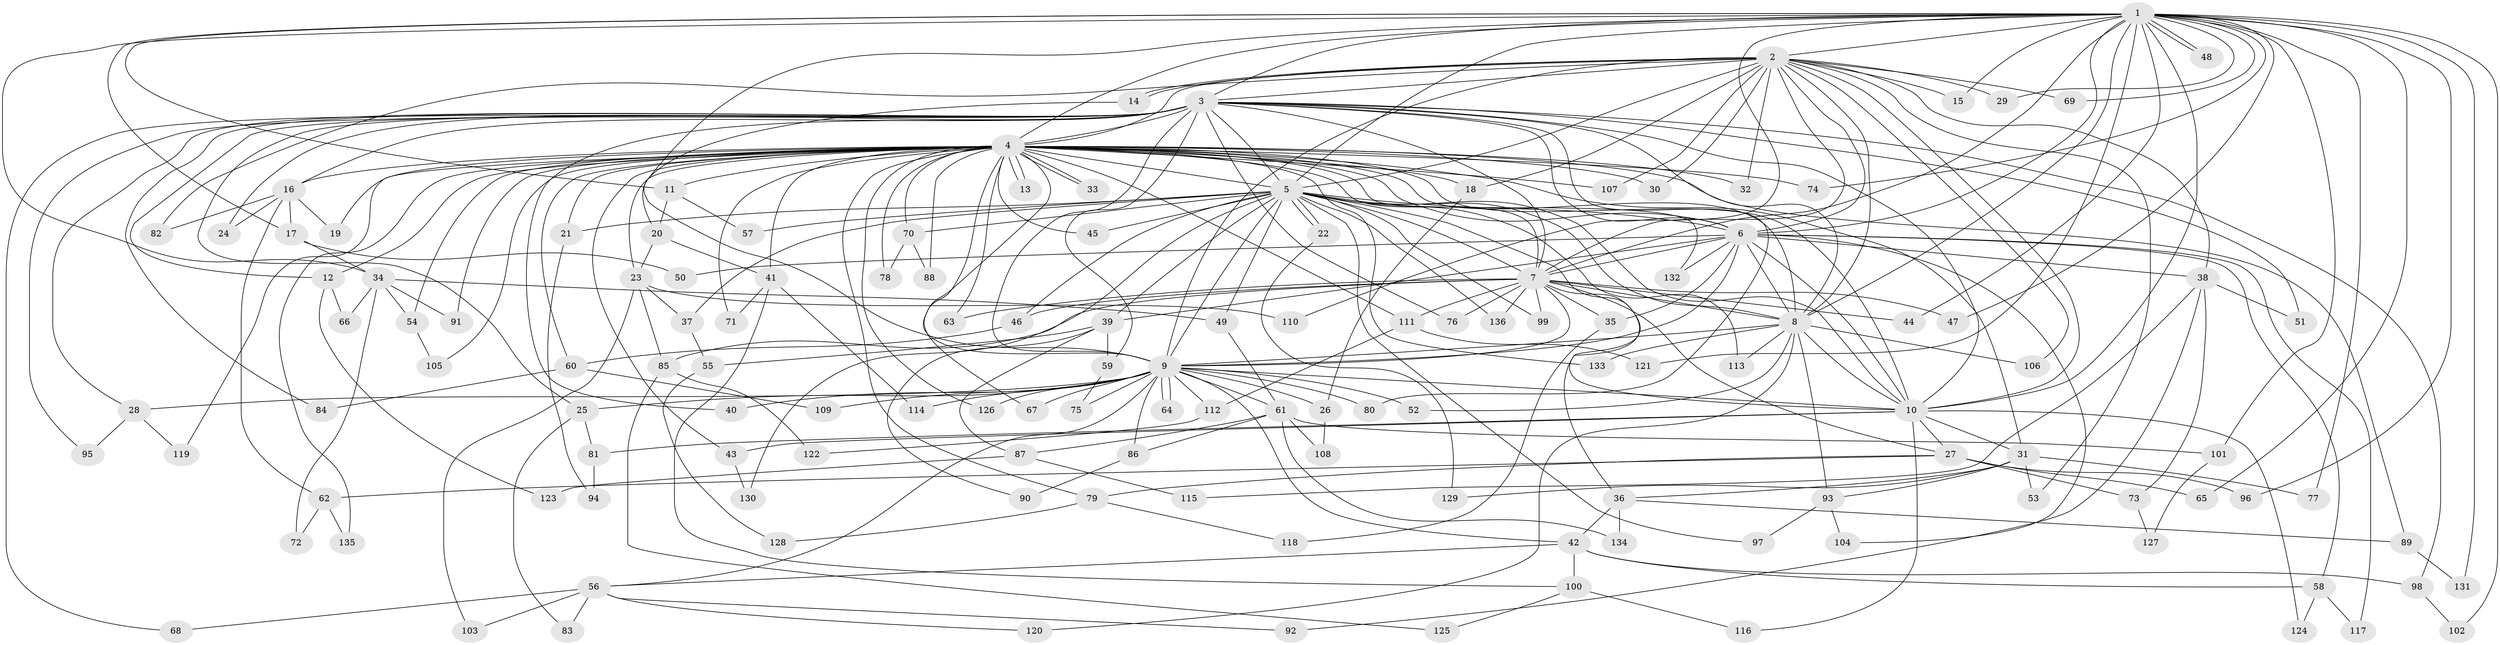 // Generated by graph-tools (version 1.1) at 2025/49/03/09/25 03:49:33]
// undirected, 136 vertices, 297 edges
graph export_dot {
graph [start="1"]
  node [color=gray90,style=filled];
  1;
  2;
  3;
  4;
  5;
  6;
  7;
  8;
  9;
  10;
  11;
  12;
  13;
  14;
  15;
  16;
  17;
  18;
  19;
  20;
  21;
  22;
  23;
  24;
  25;
  26;
  27;
  28;
  29;
  30;
  31;
  32;
  33;
  34;
  35;
  36;
  37;
  38;
  39;
  40;
  41;
  42;
  43;
  44;
  45;
  46;
  47;
  48;
  49;
  50;
  51;
  52;
  53;
  54;
  55;
  56;
  57;
  58;
  59;
  60;
  61;
  62;
  63;
  64;
  65;
  66;
  67;
  68;
  69;
  70;
  71;
  72;
  73;
  74;
  75;
  76;
  77;
  78;
  79;
  80;
  81;
  82;
  83;
  84;
  85;
  86;
  87;
  88;
  89;
  90;
  91;
  92;
  93;
  94;
  95;
  96;
  97;
  98;
  99;
  100;
  101;
  102;
  103;
  104;
  105;
  106;
  107;
  108;
  109;
  110;
  111;
  112;
  113;
  114;
  115;
  116;
  117;
  118;
  119;
  120;
  121;
  122;
  123;
  124;
  125;
  126;
  127;
  128;
  129;
  130;
  131;
  132;
  133;
  134;
  135;
  136;
  1 -- 2;
  1 -- 3;
  1 -- 4;
  1 -- 5;
  1 -- 6;
  1 -- 7;
  1 -- 8;
  1 -- 9;
  1 -- 10;
  1 -- 11;
  1 -- 15;
  1 -- 17;
  1 -- 29;
  1 -- 34;
  1 -- 44;
  1 -- 47;
  1 -- 48;
  1 -- 48;
  1 -- 65;
  1 -- 69;
  1 -- 74;
  1 -- 77;
  1 -- 96;
  1 -- 101;
  1 -- 102;
  1 -- 110;
  1 -- 121;
  1 -- 131;
  2 -- 3;
  2 -- 4;
  2 -- 5;
  2 -- 6;
  2 -- 7;
  2 -- 8;
  2 -- 9;
  2 -- 10;
  2 -- 14;
  2 -- 14;
  2 -- 15;
  2 -- 18;
  2 -- 29;
  2 -- 30;
  2 -- 32;
  2 -- 38;
  2 -- 53;
  2 -- 69;
  2 -- 82;
  2 -- 106;
  2 -- 107;
  3 -- 4;
  3 -- 5;
  3 -- 6;
  3 -- 7;
  3 -- 8;
  3 -- 9;
  3 -- 10;
  3 -- 12;
  3 -- 16;
  3 -- 24;
  3 -- 25;
  3 -- 28;
  3 -- 40;
  3 -- 51;
  3 -- 59;
  3 -- 68;
  3 -- 76;
  3 -- 80;
  3 -- 84;
  3 -- 95;
  3 -- 98;
  4 -- 5;
  4 -- 6;
  4 -- 7;
  4 -- 8;
  4 -- 9;
  4 -- 10;
  4 -- 11;
  4 -- 12;
  4 -- 13;
  4 -- 13;
  4 -- 16;
  4 -- 18;
  4 -- 19;
  4 -- 21;
  4 -- 23;
  4 -- 30;
  4 -- 31;
  4 -- 32;
  4 -- 33;
  4 -- 33;
  4 -- 41;
  4 -- 43;
  4 -- 45;
  4 -- 54;
  4 -- 60;
  4 -- 63;
  4 -- 67;
  4 -- 70;
  4 -- 71;
  4 -- 74;
  4 -- 78;
  4 -- 79;
  4 -- 88;
  4 -- 89;
  4 -- 91;
  4 -- 105;
  4 -- 107;
  4 -- 111;
  4 -- 119;
  4 -- 126;
  4 -- 132;
  4 -- 133;
  4 -- 135;
  5 -- 6;
  5 -- 7;
  5 -- 8;
  5 -- 9;
  5 -- 10;
  5 -- 21;
  5 -- 22;
  5 -- 22;
  5 -- 36;
  5 -- 37;
  5 -- 39;
  5 -- 45;
  5 -- 46;
  5 -- 49;
  5 -- 57;
  5 -- 70;
  5 -- 97;
  5 -- 99;
  5 -- 113;
  5 -- 130;
  5 -- 136;
  6 -- 7;
  6 -- 8;
  6 -- 9;
  6 -- 10;
  6 -- 35;
  6 -- 38;
  6 -- 39;
  6 -- 50;
  6 -- 58;
  6 -- 104;
  6 -- 117;
  6 -- 132;
  7 -- 8;
  7 -- 9;
  7 -- 10;
  7 -- 27;
  7 -- 35;
  7 -- 44;
  7 -- 46;
  7 -- 47;
  7 -- 63;
  7 -- 76;
  7 -- 85;
  7 -- 99;
  7 -- 111;
  7 -- 136;
  8 -- 9;
  8 -- 10;
  8 -- 52;
  8 -- 93;
  8 -- 106;
  8 -- 113;
  8 -- 120;
  8 -- 133;
  9 -- 10;
  9 -- 25;
  9 -- 26;
  9 -- 28;
  9 -- 40;
  9 -- 42;
  9 -- 52;
  9 -- 56;
  9 -- 61;
  9 -- 64;
  9 -- 64;
  9 -- 67;
  9 -- 75;
  9 -- 80;
  9 -- 86;
  9 -- 109;
  9 -- 112;
  9 -- 114;
  9 -- 126;
  10 -- 27;
  10 -- 31;
  10 -- 43;
  10 -- 81;
  10 -- 116;
  10 -- 124;
  11 -- 20;
  11 -- 57;
  12 -- 66;
  12 -- 123;
  14 -- 20;
  16 -- 17;
  16 -- 19;
  16 -- 24;
  16 -- 62;
  16 -- 82;
  17 -- 34;
  17 -- 50;
  18 -- 26;
  20 -- 23;
  20 -- 41;
  21 -- 94;
  22 -- 129;
  23 -- 37;
  23 -- 85;
  23 -- 103;
  23 -- 110;
  25 -- 81;
  25 -- 83;
  26 -- 108;
  27 -- 62;
  27 -- 65;
  27 -- 73;
  27 -- 79;
  27 -- 96;
  28 -- 95;
  28 -- 119;
  31 -- 36;
  31 -- 53;
  31 -- 77;
  31 -- 93;
  31 -- 129;
  34 -- 49;
  34 -- 54;
  34 -- 66;
  34 -- 72;
  34 -- 91;
  35 -- 118;
  36 -- 42;
  36 -- 89;
  36 -- 134;
  37 -- 55;
  38 -- 51;
  38 -- 73;
  38 -- 92;
  38 -- 115;
  39 -- 55;
  39 -- 59;
  39 -- 87;
  39 -- 90;
  41 -- 71;
  41 -- 100;
  41 -- 114;
  42 -- 56;
  42 -- 58;
  42 -- 98;
  42 -- 100;
  43 -- 130;
  46 -- 60;
  49 -- 61;
  54 -- 105;
  55 -- 128;
  56 -- 68;
  56 -- 83;
  56 -- 92;
  56 -- 103;
  56 -- 120;
  58 -- 117;
  58 -- 124;
  59 -- 75;
  60 -- 84;
  60 -- 109;
  61 -- 86;
  61 -- 87;
  61 -- 101;
  61 -- 108;
  61 -- 134;
  62 -- 72;
  62 -- 135;
  70 -- 78;
  70 -- 88;
  73 -- 127;
  79 -- 118;
  79 -- 128;
  81 -- 94;
  85 -- 122;
  85 -- 125;
  86 -- 90;
  87 -- 115;
  87 -- 123;
  89 -- 131;
  93 -- 97;
  93 -- 104;
  98 -- 102;
  100 -- 116;
  100 -- 125;
  101 -- 127;
  111 -- 112;
  111 -- 121;
  112 -- 122;
}
